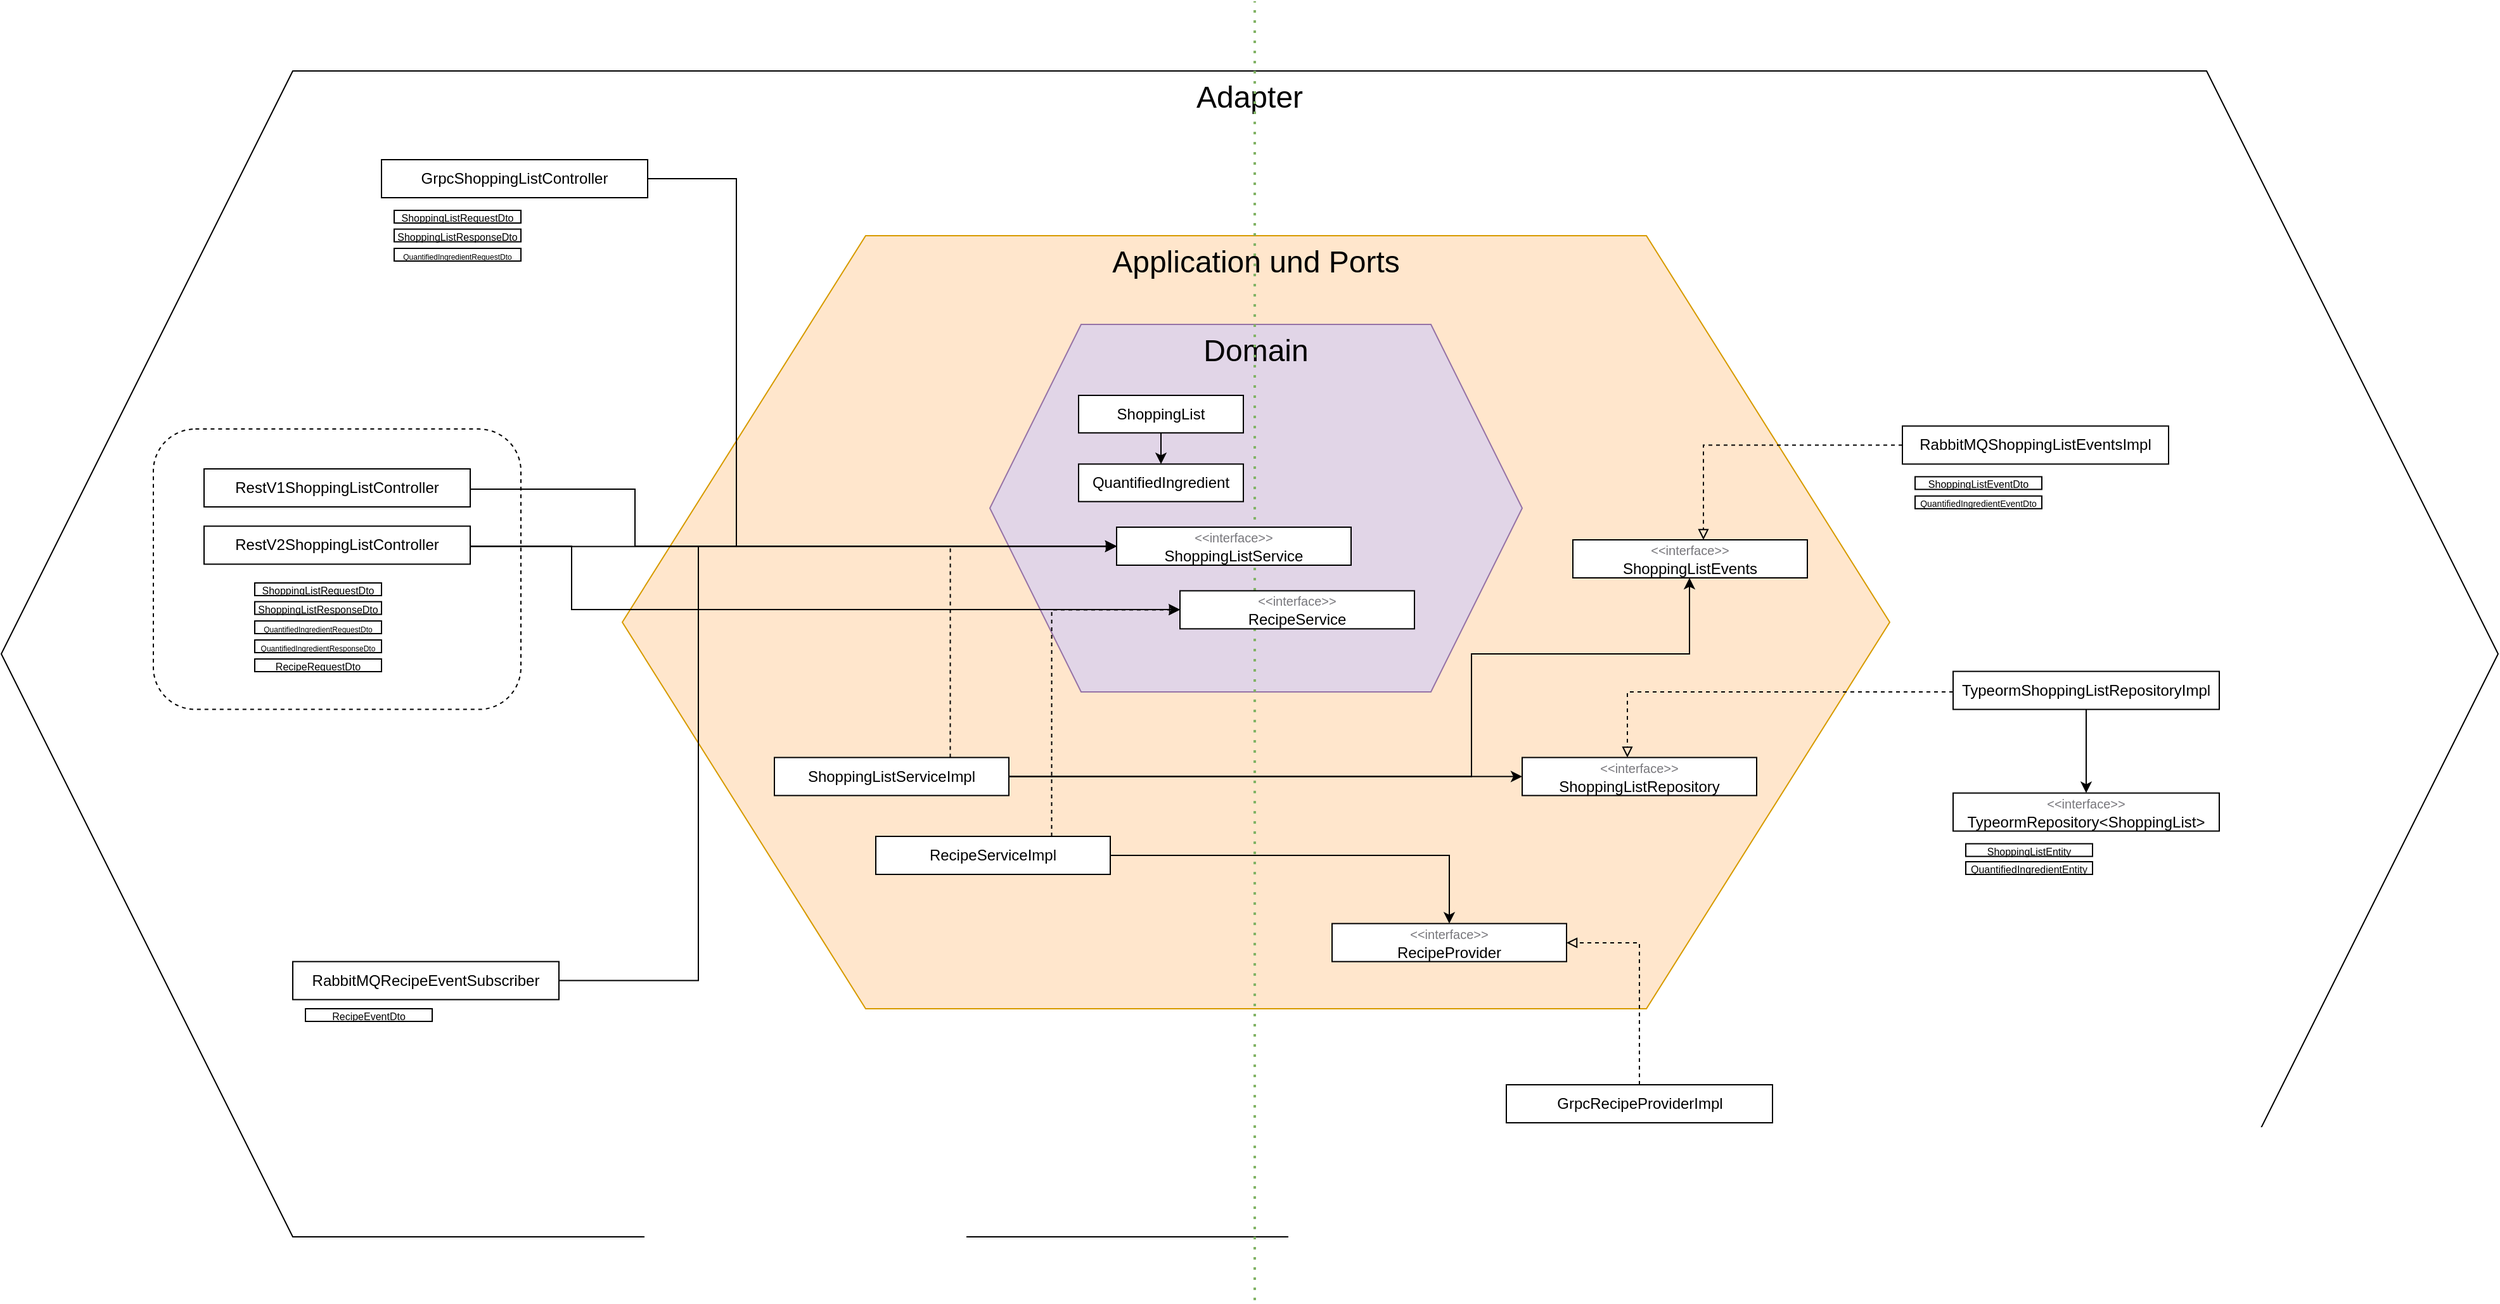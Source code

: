 <mxfile version="24.8.6">
  <diagram name="Seite-1" id="KlUUx6PCSyj_rlglhxMy">
    <mxGraphModel dx="3963" dy="1603" grid="1" gridSize="10" guides="1" tooltips="1" connect="1" arrows="1" fold="1" page="1" pageScale="1" pageWidth="1000" pageHeight="1000" math="0" shadow="0">
      <root>
        <mxCell id="0" />
        <mxCell id="1" parent="0" />
        <mxCell id="tTwz_c5ANhp3bgcHJJ_s-1" value="Adapter" style="shape=hexagon;perimeter=hexagonPerimeter2;whiteSpace=wrap;html=1;fixedSize=1;size=230;verticalAlign=top;fontSize=24;" vertex="1" parent="1">
          <mxGeometry x="-490" y="60" width="1970" height="920" as="geometry" />
        </mxCell>
        <mxCell id="tTwz_c5ANhp3bgcHJJ_s-93" value="" style="rounded=1;whiteSpace=wrap;html=1;dashed=1;fillColor=none;" vertex="1" parent="1">
          <mxGeometry x="-370" y="342.55" width="290" height="221.25" as="geometry" />
        </mxCell>
        <mxCell id="tTwz_c5ANhp3bgcHJJ_s-2" value="Application und Ports" style="shape=hexagon;perimeter=hexagonPerimeter2;whiteSpace=wrap;html=1;fixedSize=1;size=192;fillColor=#ffe6cc;strokeColor=#d79b00;verticalAlign=top;fontSize=24;" vertex="1" parent="1">
          <mxGeometry y="190" width="1000" height="610" as="geometry" />
        </mxCell>
        <mxCell id="tTwz_c5ANhp3bgcHJJ_s-3" value="Domain" style="shape=hexagon;perimeter=hexagonPerimeter2;whiteSpace=wrap;html=1;fixedSize=1;size=72;fillColor=#e1d5e7;strokeColor=#9673a6;verticalAlign=top;fontSize=24;" vertex="1" parent="1">
          <mxGeometry x="290" y="260" width="420" height="290" as="geometry" />
        </mxCell>
        <mxCell id="tTwz_c5ANhp3bgcHJJ_s-4" value="" style="endArrow=none;dashed=1;html=1;dashPattern=1 3;strokeWidth=2;rounded=0;fillColor=#d5e8d4;strokeColor=#82b366;" edge="1" parent="1">
          <mxGeometry width="50" height="50" relative="1" as="geometry">
            <mxPoint x="499" y="1030" as="sourcePoint" />
            <mxPoint x="499" y="5" as="targetPoint" />
          </mxGeometry>
        </mxCell>
        <mxCell id="tTwz_c5ANhp3bgcHJJ_s-12" style="edgeStyle=orthogonalEdgeStyle;rounded=0;orthogonalLoop=1;jettySize=auto;html=1;entryX=0.5;entryY=0;entryDx=0;entryDy=0;" edge="1" parent="1" target="tTwz_c5ANhp3bgcHJJ_s-6">
          <mxGeometry relative="1" as="geometry">
            <mxPoint x="415.026" y="350" as="sourcePoint" />
          </mxGeometry>
        </mxCell>
        <mxCell id="tTwz_c5ANhp3bgcHJJ_s-13" style="edgeStyle=orthogonalEdgeStyle;rounded=0;orthogonalLoop=1;jettySize=auto;html=1;" edge="1" parent="1" target="tTwz_c5ANhp3bgcHJJ_s-7">
          <mxGeometry relative="1" as="geometry">
            <mxPoint x="415.026" y="400.4" as="sourcePoint" />
          </mxGeometry>
        </mxCell>
        <mxCell id="tTwz_c5ANhp3bgcHJJ_s-103" style="edgeStyle=orthogonalEdgeStyle;rounded=0;orthogonalLoop=1;jettySize=auto;html=1;" edge="1" parent="1" source="tTwz_c5ANhp3bgcHJJ_s-9" target="tTwz_c5ANhp3bgcHJJ_s-10">
          <mxGeometry relative="1" as="geometry" />
        </mxCell>
        <mxCell id="tTwz_c5ANhp3bgcHJJ_s-9" value="ShoppingList" style="rounded=0;whiteSpace=wrap;html=1;" vertex="1" parent="1">
          <mxGeometry x="360" y="316" width="130" height="29.6" as="geometry" />
        </mxCell>
        <mxCell id="tTwz_c5ANhp3bgcHJJ_s-10" value="QuantifiedIngredient" style="rounded=0;whiteSpace=wrap;html=1;" vertex="1" parent="1">
          <mxGeometry x="360" y="370.2" width="130" height="29.6" as="geometry" />
        </mxCell>
        <mxCell id="tTwz_c5ANhp3bgcHJJ_s-14" value="&lt;font color=&quot;#77767b&quot; style=&quot;font-size: 10px;&quot;&gt;&amp;lt;&amp;lt;interface&amp;gt;&amp;gt;&lt;/font&gt;&lt;br&gt;&lt;div&gt;ShoppingListService&lt;/div&gt;" style="rounded=0;whiteSpace=wrap;html=1;" vertex="1" parent="1">
          <mxGeometry x="390" y="420" width="185" height="30" as="geometry" />
        </mxCell>
        <mxCell id="tTwz_c5ANhp3bgcHJJ_s-15" value="&lt;font color=&quot;#77767b&quot; style=&quot;font-size: 10px;&quot;&gt;&amp;lt;&amp;lt;interface&amp;gt;&amp;gt;&lt;/font&gt;&lt;br&gt;&lt;div&gt;RecipeService&lt;/div&gt;" style="rounded=0;whiteSpace=wrap;html=1;" vertex="1" parent="1">
          <mxGeometry x="440" y="470.2" width="185" height="30" as="geometry" />
        </mxCell>
        <mxCell id="tTwz_c5ANhp3bgcHJJ_s-22" style="edgeStyle=orthogonalEdgeStyle;rounded=0;orthogonalLoop=1;jettySize=auto;html=1;endArrow=block;endFill=0;dashed=1;exitX=0.75;exitY=0;exitDx=0;exitDy=0;entryX=0;entryY=0.5;entryDx=0;entryDy=0;" edge="1" parent="1" source="tTwz_c5ANhp3bgcHJJ_s-18" target="tTwz_c5ANhp3bgcHJJ_s-14">
          <mxGeometry relative="1" as="geometry">
            <Array as="points">
              <mxPoint x="259" y="435" />
            </Array>
          </mxGeometry>
        </mxCell>
        <mxCell id="tTwz_c5ANhp3bgcHJJ_s-106" style="edgeStyle=orthogonalEdgeStyle;rounded=0;orthogonalLoop=1;jettySize=auto;html=1;" edge="1" parent="1" source="tTwz_c5ANhp3bgcHJJ_s-18" target="tTwz_c5ANhp3bgcHJJ_s-28">
          <mxGeometry relative="1" as="geometry" />
        </mxCell>
        <mxCell id="tTwz_c5ANhp3bgcHJJ_s-107" style="edgeStyle=orthogonalEdgeStyle;rounded=0;orthogonalLoop=1;jettySize=auto;html=1;" edge="1" parent="1" source="tTwz_c5ANhp3bgcHJJ_s-18" target="tTwz_c5ANhp3bgcHJJ_s-35">
          <mxGeometry relative="1" as="geometry">
            <Array as="points">
              <mxPoint x="670" y="617" />
              <mxPoint x="670" y="520" />
              <mxPoint x="842" y="520" />
            </Array>
          </mxGeometry>
        </mxCell>
        <mxCell id="tTwz_c5ANhp3bgcHJJ_s-18" value="ShoppingListServiceImpl" style="rounded=0;whiteSpace=wrap;html=1;" vertex="1" parent="1">
          <mxGeometry x="120" y="601.76" width="185" height="30" as="geometry" />
        </mxCell>
        <mxCell id="tTwz_c5ANhp3bgcHJJ_s-105" style="edgeStyle=orthogonalEdgeStyle;rounded=0;orthogonalLoop=1;jettySize=auto;html=1;" edge="1" parent="1" source="tTwz_c5ANhp3bgcHJJ_s-19" target="tTwz_c5ANhp3bgcHJJ_s-29">
          <mxGeometry relative="1" as="geometry" />
        </mxCell>
        <mxCell id="tTwz_c5ANhp3bgcHJJ_s-19" value="RecipeServiceImpl" style="rounded=0;whiteSpace=wrap;html=1;" vertex="1" parent="1">
          <mxGeometry x="200" y="664" width="185" height="30" as="geometry" />
        </mxCell>
        <mxCell id="tTwz_c5ANhp3bgcHJJ_s-23" style="edgeStyle=orthogonalEdgeStyle;rounded=0;orthogonalLoop=1;jettySize=auto;html=1;endArrow=block;endFill=0;dashed=1;exitX=0.75;exitY=0;exitDx=0;exitDy=0;entryX=0;entryY=0.5;entryDx=0;entryDy=0;" edge="1" parent="1" source="tTwz_c5ANhp3bgcHJJ_s-19" target="tTwz_c5ANhp3bgcHJJ_s-15">
          <mxGeometry relative="1" as="geometry">
            <mxPoint x="360" y="660" as="sourcePoint" />
            <mxPoint x="360" y="510" as="targetPoint" />
            <Array as="points">
              <mxPoint x="339" y="485" />
            </Array>
          </mxGeometry>
        </mxCell>
        <mxCell id="tTwz_c5ANhp3bgcHJJ_s-28" value="&lt;font style=&quot;font-size: 10px;&quot; color=&quot;#77767b&quot;&gt;&amp;lt;&amp;lt;interface&amp;gt;&amp;gt;&lt;/font&gt;&lt;br&gt;&lt;div&gt;ShoppingListRepository&lt;/div&gt;" style="rounded=0;whiteSpace=wrap;html=1;" vertex="1" parent="1">
          <mxGeometry x="710" y="601.76" width="185" height="30" as="geometry" />
        </mxCell>
        <mxCell id="tTwz_c5ANhp3bgcHJJ_s-29" value="&lt;font style=&quot;font-size: 10px;&quot; color=&quot;#77767b&quot;&gt;&amp;lt;&amp;lt;interface&amp;gt;&amp;gt;&lt;/font&gt;&lt;br&gt;&lt;div&gt;RecipeProvider&lt;/div&gt;" style="rounded=0;whiteSpace=wrap;html=1;" vertex="1" parent="1">
          <mxGeometry x="560" y="732.8" width="185" height="30" as="geometry" />
        </mxCell>
        <mxCell id="tTwz_c5ANhp3bgcHJJ_s-35" value="&lt;font style=&quot;font-size: 10px;&quot; color=&quot;#77767b&quot;&gt;&amp;lt;&amp;lt;interface&amp;gt;&amp;gt;&lt;/font&gt;&lt;br&gt;&lt;div&gt;ShoppingListEvents&lt;/div&gt;" style="rounded=0;whiteSpace=wrap;html=1;" vertex="1" parent="1">
          <mxGeometry x="750" y="430.0" width="185" height="30" as="geometry" />
        </mxCell>
        <mxCell id="tTwz_c5ANhp3bgcHJJ_s-50" value="RabbitMQShoppingListEventsImpl" style="rounded=0;whiteSpace=wrap;html=1;" vertex="1" parent="1">
          <mxGeometry x="1010" y="340.2" width="210" height="30" as="geometry" />
        </mxCell>
        <mxCell id="tTwz_c5ANhp3bgcHJJ_s-51" style="edgeStyle=orthogonalEdgeStyle;rounded=0;orthogonalLoop=1;jettySize=auto;html=1;endArrow=block;endFill=0;dashed=1;" edge="1" parent="1" source="tTwz_c5ANhp3bgcHJJ_s-50" target="tTwz_c5ANhp3bgcHJJ_s-35">
          <mxGeometry relative="1" as="geometry">
            <mxPoint x="950" y="1020" as="sourcePoint" />
            <mxPoint x="895" y="827" as="targetPoint" />
            <Array as="points">
              <mxPoint x="853" y="355" />
            </Array>
          </mxGeometry>
        </mxCell>
        <mxCell id="tTwz_c5ANhp3bgcHJJ_s-52" value="&lt;font style=&quot;font-size: 8px;&quot;&gt;ShoppingListEventDto&lt;/font&gt;" style="rounded=0;whiteSpace=wrap;html=1;" vertex="1" parent="1">
          <mxGeometry x="1020" y="380.2" width="100" height="10" as="geometry" />
        </mxCell>
        <mxCell id="tTwz_c5ANhp3bgcHJJ_s-54" value="&lt;font style=&quot;font-size: 7px;&quot;&gt;QuantifiedIngredientEventDto&lt;br&gt;&lt;/font&gt;" style="rounded=0;whiteSpace=wrap;html=1;" vertex="1" parent="1">
          <mxGeometry x="1020" y="395.4" width="100" height="10" as="geometry" />
        </mxCell>
        <mxCell id="tTwz_c5ANhp3bgcHJJ_s-56" value="&lt;font style=&quot;font-size: 10px;&quot; color=&quot;#77767b&quot;&gt;&amp;lt;&amp;lt;interface&amp;gt;&amp;gt;&lt;/font&gt;&lt;br&gt;&lt;div&gt;TypeormRepository&amp;lt;ShoppingList&amp;gt;&lt;/div&gt;" style="rounded=0;whiteSpace=wrap;html=1;" vertex="1" parent="1">
          <mxGeometry x="1050" y="629.8" width="210" height="30" as="geometry" />
        </mxCell>
        <mxCell id="tTwz_c5ANhp3bgcHJJ_s-108" style="edgeStyle=orthogonalEdgeStyle;rounded=0;orthogonalLoop=1;jettySize=auto;html=1;" edge="1" parent="1" source="tTwz_c5ANhp3bgcHJJ_s-57" target="tTwz_c5ANhp3bgcHJJ_s-56">
          <mxGeometry relative="1" as="geometry" />
        </mxCell>
        <mxCell id="tTwz_c5ANhp3bgcHJJ_s-57" value="&lt;div&gt;TypeormShoppingListRepositoryImpl&lt;/div&gt;" style="rounded=0;whiteSpace=wrap;html=1;" vertex="1" parent="1">
          <mxGeometry x="1050" y="533.8" width="210" height="30" as="geometry" />
        </mxCell>
        <mxCell id="tTwz_c5ANhp3bgcHJJ_s-59" value="&lt;font style=&quot;font-size: 8px;&quot;&gt;ShoppingListEntity&lt;/font&gt;" style="rounded=0;whiteSpace=wrap;html=1;" vertex="1" parent="1">
          <mxGeometry x="1060" y="669.8" width="100" height="10" as="geometry" />
        </mxCell>
        <mxCell id="tTwz_c5ANhp3bgcHJJ_s-60" style="edgeStyle=orthogonalEdgeStyle;rounded=0;orthogonalLoop=1;jettySize=auto;html=1;endArrow=block;endFill=0;dashed=1;" edge="1" parent="1" source="tTwz_c5ANhp3bgcHJJ_s-57" target="tTwz_c5ANhp3bgcHJJ_s-28">
          <mxGeometry relative="1" as="geometry">
            <mxPoint x="1080" y="365" as="sourcePoint" />
            <mxPoint x="863" y="406" as="targetPoint" />
            <Array as="points">
              <mxPoint x="793" y="550" />
            </Array>
          </mxGeometry>
        </mxCell>
        <mxCell id="tTwz_c5ANhp3bgcHJJ_s-111" style="edgeStyle=orthogonalEdgeStyle;rounded=0;orthogonalLoop=1;jettySize=auto;html=1;" edge="1" parent="1" source="tTwz_c5ANhp3bgcHJJ_s-71" target="tTwz_c5ANhp3bgcHJJ_s-14">
          <mxGeometry relative="1" as="geometry">
            <Array as="points">
              <mxPoint x="90" y="145" />
              <mxPoint x="90" y="435" />
            </Array>
          </mxGeometry>
        </mxCell>
        <mxCell id="tTwz_c5ANhp3bgcHJJ_s-71" value="GrpcShoppingListController" style="rounded=0;whiteSpace=wrap;html=1;" vertex="1" parent="1">
          <mxGeometry x="-190" y="130" width="210" height="30" as="geometry" />
        </mxCell>
        <mxCell id="tTwz_c5ANhp3bgcHJJ_s-112" style="edgeStyle=orthogonalEdgeStyle;rounded=0;orthogonalLoop=1;jettySize=auto;html=1;" edge="1" parent="1" source="tTwz_c5ANhp3bgcHJJ_s-73" target="tTwz_c5ANhp3bgcHJJ_s-14">
          <mxGeometry relative="1" as="geometry">
            <Array as="points">
              <mxPoint x="10" y="390" />
              <mxPoint x="10" y="435" />
            </Array>
          </mxGeometry>
        </mxCell>
        <mxCell id="tTwz_c5ANhp3bgcHJJ_s-73" value="RestV1ShoppingListController" style="rounded=0;whiteSpace=wrap;html=1;" vertex="1" parent="1">
          <mxGeometry x="-330" y="374" width="210" height="30" as="geometry" />
        </mxCell>
        <mxCell id="tTwz_c5ANhp3bgcHJJ_s-113" style="edgeStyle=orthogonalEdgeStyle;rounded=0;orthogonalLoop=1;jettySize=auto;html=1;" edge="1" parent="1">
          <mxGeometry relative="1" as="geometry">
            <mxPoint x="-120" y="435.204" as="sourcePoint" />
            <mxPoint x="390" y="435.204" as="targetPoint" />
            <Array as="points">
              <mxPoint x="140" y="435" />
              <mxPoint x="140" y="435" />
            </Array>
          </mxGeometry>
        </mxCell>
        <mxCell id="tTwz_c5ANhp3bgcHJJ_s-114" style="edgeStyle=orthogonalEdgeStyle;rounded=0;orthogonalLoop=1;jettySize=auto;html=1;" edge="1" parent="1" target="tTwz_c5ANhp3bgcHJJ_s-15">
          <mxGeometry relative="1" as="geometry">
            <mxPoint x="-120" y="435" as="sourcePoint" />
            <mxPoint x="440" y="480" as="targetPoint" />
            <Array as="points">
              <mxPoint x="-40" y="435" />
              <mxPoint x="-40" y="485" />
            </Array>
          </mxGeometry>
        </mxCell>
        <mxCell id="tTwz_c5ANhp3bgcHJJ_s-74" value="RestV2ShoppingListController" style="rounded=0;whiteSpace=wrap;html=1;" vertex="1" parent="1">
          <mxGeometry x="-330" y="419.2" width="210" height="30" as="geometry" />
        </mxCell>
        <mxCell id="tTwz_c5ANhp3bgcHJJ_s-94" value="&lt;font style=&quot;font-size: 8px;&quot;&gt;ShoppingListRequestDto&lt;/font&gt;" style="rounded=0;whiteSpace=wrap;html=1;" vertex="1" parent="1">
          <mxGeometry x="-180" y="170" width="100" height="10" as="geometry" />
        </mxCell>
        <mxCell id="tTwz_c5ANhp3bgcHJJ_s-95" value="&lt;font style=&quot;font-size: 8px;&quot;&gt;ShoppingListResponseDto&lt;/font&gt;" style="rounded=0;whiteSpace=wrap;html=1;" vertex="1" parent="1">
          <mxGeometry x="-180" y="184.8" width="100" height="10" as="geometry" />
        </mxCell>
        <mxCell id="tTwz_c5ANhp3bgcHJJ_s-99" value="&lt;font style=&quot;font-size: 6px;&quot;&gt;QuantifiedIngredientRequestDto&lt;/font&gt;" style="rounded=0;whiteSpace=wrap;html=1;" vertex="1" parent="1">
          <mxGeometry x="-180" y="200.0" width="100" height="10" as="geometry" />
        </mxCell>
        <mxCell id="tTwz_c5ANhp3bgcHJJ_s-102" value="&lt;font style=&quot;font-size: 8px;&quot;&gt;QuantifiedIngredientEntity&lt;/font&gt;" style="rounded=0;whiteSpace=wrap;html=1;" vertex="1" parent="1">
          <mxGeometry x="1060" y="684" width="100" height="10" as="geometry" />
        </mxCell>
        <mxCell id="tTwz_c5ANhp3bgcHJJ_s-109" value="GrpcRecipeProviderImpl" style="rounded=0;whiteSpace=wrap;html=1;" vertex="1" parent="1">
          <mxGeometry x="697.5" y="860" width="210" height="30" as="geometry" />
        </mxCell>
        <mxCell id="tTwz_c5ANhp3bgcHJJ_s-110" style="edgeStyle=orthogonalEdgeStyle;rounded=0;orthogonalLoop=1;jettySize=auto;html=1;endArrow=block;endFill=0;dashed=1;" edge="1" parent="1" source="tTwz_c5ANhp3bgcHJJ_s-109" target="tTwz_c5ANhp3bgcHJJ_s-29">
          <mxGeometry relative="1" as="geometry">
            <mxPoint x="1060" y="560" as="sourcePoint" />
            <mxPoint x="803" y="612" as="targetPoint" />
            <Array as="points">
              <mxPoint x="803" y="748" />
            </Array>
          </mxGeometry>
        </mxCell>
        <mxCell id="tTwz_c5ANhp3bgcHJJ_s-123" value="&lt;font style=&quot;font-size: 8px;&quot;&gt;ShoppingListRequestDto&lt;/font&gt;" style="rounded=0;whiteSpace=wrap;html=1;" vertex="1" parent="1">
          <mxGeometry x="-290" y="464" width="100" height="10" as="geometry" />
        </mxCell>
        <mxCell id="tTwz_c5ANhp3bgcHJJ_s-124" value="&lt;font style=&quot;font-size: 8px;&quot;&gt;ShoppingListResponseDto&lt;/font&gt;" style="rounded=0;whiteSpace=wrap;html=1;" vertex="1" parent="1">
          <mxGeometry x="-290" y="478.8" width="100" height="10" as="geometry" />
        </mxCell>
        <mxCell id="tTwz_c5ANhp3bgcHJJ_s-125" value="&lt;font style=&quot;font-size: 6px;&quot;&gt;QuantifiedIngredientRequestDto&lt;/font&gt;" style="rounded=0;whiteSpace=wrap;html=1;" vertex="1" parent="1">
          <mxGeometry x="-290" y="494.0" width="100" height="10" as="geometry" />
        </mxCell>
        <mxCell id="tTwz_c5ANhp3bgcHJJ_s-126" value="&lt;font style=&quot;font-size: 6px;&quot;&gt;QuantifiedIngredientResponseDto&lt;/font&gt;" style="rounded=0;whiteSpace=wrap;html=1;" vertex="1" parent="1">
          <mxGeometry x="-290" y="509.0" width="100" height="10" as="geometry" />
        </mxCell>
        <mxCell id="tTwz_c5ANhp3bgcHJJ_s-127" value="&lt;font style=&quot;font-size: 8px;&quot;&gt;RecipeRequestDto&lt;/font&gt;" style="rounded=0;whiteSpace=wrap;html=1;" vertex="1" parent="1">
          <mxGeometry x="-290" y="524" width="100" height="10" as="geometry" />
        </mxCell>
        <mxCell id="tTwz_c5ANhp3bgcHJJ_s-129" style="edgeStyle=orthogonalEdgeStyle;rounded=0;orthogonalLoop=1;jettySize=auto;html=1;" edge="1" parent="1" source="tTwz_c5ANhp3bgcHJJ_s-128" target="tTwz_c5ANhp3bgcHJJ_s-14">
          <mxGeometry relative="1" as="geometry">
            <Array as="points">
              <mxPoint x="60" y="778" />
              <mxPoint x="60" y="435" />
            </Array>
          </mxGeometry>
        </mxCell>
        <mxCell id="tTwz_c5ANhp3bgcHJJ_s-128" value="RabbitMQRecipeEventSubscriber" style="rounded=0;whiteSpace=wrap;html=1;" vertex="1" parent="1">
          <mxGeometry x="-260" y="762.8" width="210" height="30" as="geometry" />
        </mxCell>
        <mxCell id="tTwz_c5ANhp3bgcHJJ_s-130" value="&lt;font style=&quot;font-size: 8px;&quot;&gt;RecipeEventDto&lt;/font&gt;" style="rounded=0;whiteSpace=wrap;html=1;" vertex="1" parent="1">
          <mxGeometry x="-250" y="800" width="100" height="10" as="geometry" />
        </mxCell>
      </root>
    </mxGraphModel>
  </diagram>
</mxfile>
